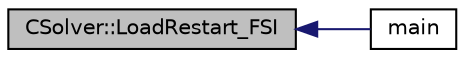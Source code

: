 digraph "CSolver::LoadRestart_FSI"
{
  edge [fontname="Helvetica",fontsize="10",labelfontname="Helvetica",labelfontsize="10"];
  node [fontname="Helvetica",fontsize="10",shape=record];
  rankdir="LR";
  Node3961 [label="CSolver::LoadRestart_FSI",height=0.2,width=0.4,color="black", fillcolor="grey75", style="filled", fontcolor="black"];
  Node3961 -> Node3962 [dir="back",color="midnightblue",fontsize="10",style="solid",fontname="Helvetica"];
  Node3962 [label="main",height=0.2,width=0.4,color="black", fillcolor="white", style="filled",URL="$_s_u2___s_o_l_8cpp.html#a0ddf1224851353fc92bfbff6f499fa97"];
}
